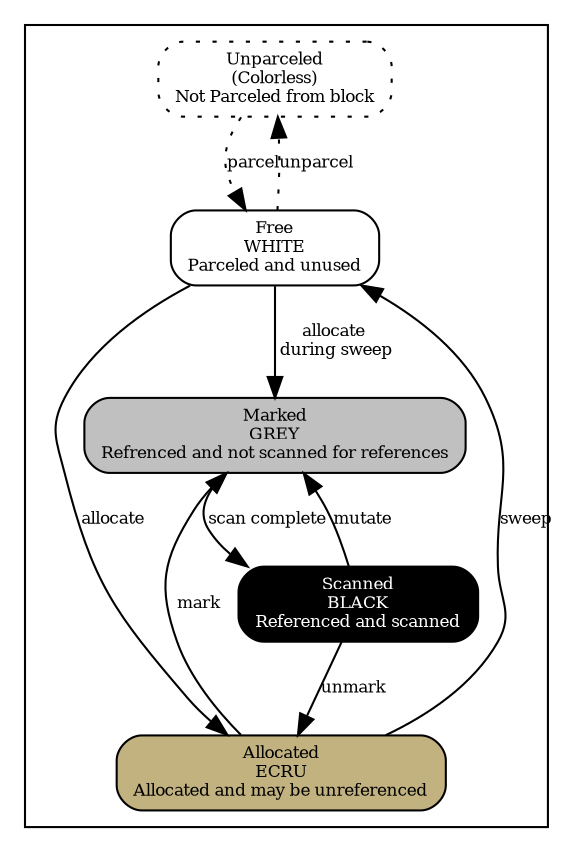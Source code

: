 digraph "Node Color" {
graph [
#  rankdir = "LR"
];
node [
  fontsize = "8"
  shape = "box"
  style = "filled,rounded"
];
edge [
  fontsize = "8"
];

subgraph "clusterStates" {

Unparceled [ label="Unparceled\n(Colorless)\nNot Parceled from block" fillcolor="white"    fontcolor="black"  style="dotted,rounded"  ]
Free       [ label="Free\nWHITE\nParceled and unused"       fillcolor="white"    fontcolor="black"  ]
Allocated  [ label="Allocated\nECRU\nAllocated and may be unreferenced"  fillcolor="#C2B280"  fontcolor="black" ]
Marked     [ label="Marked\nGREY\nRefrenced and not scanned for references"     fillcolor="grey"     fontcolor="black" ]
Scanned    [ label="Scanned\nBLACK\nReferenced and scanned"    fillcolor="black"    fontcolor="white" ]

}

Unparceled -> Free   [ label="parcel"    color="black" style="dotted" ]
Free -> Unparceled   [ label="unparcel"  color="black" style="dotted" ]
Free -> Allocated    [ label="allocate"  color="black" ] 
Free -> Marked       [ label="allocate\n during sweep" color="black" ]
Allocated -> Marked  [ label="mark"      color="black" ]
Marked -> Scanned    [ label="scan complete"   color="black" ]
Scanned -> Marked    [ label="mutate"    color="black" ]
Scanned -> Allocated [ label="unmark"    color="black" ]
Allocated -> Free    [ label="sweep"     color="black" ]

}

